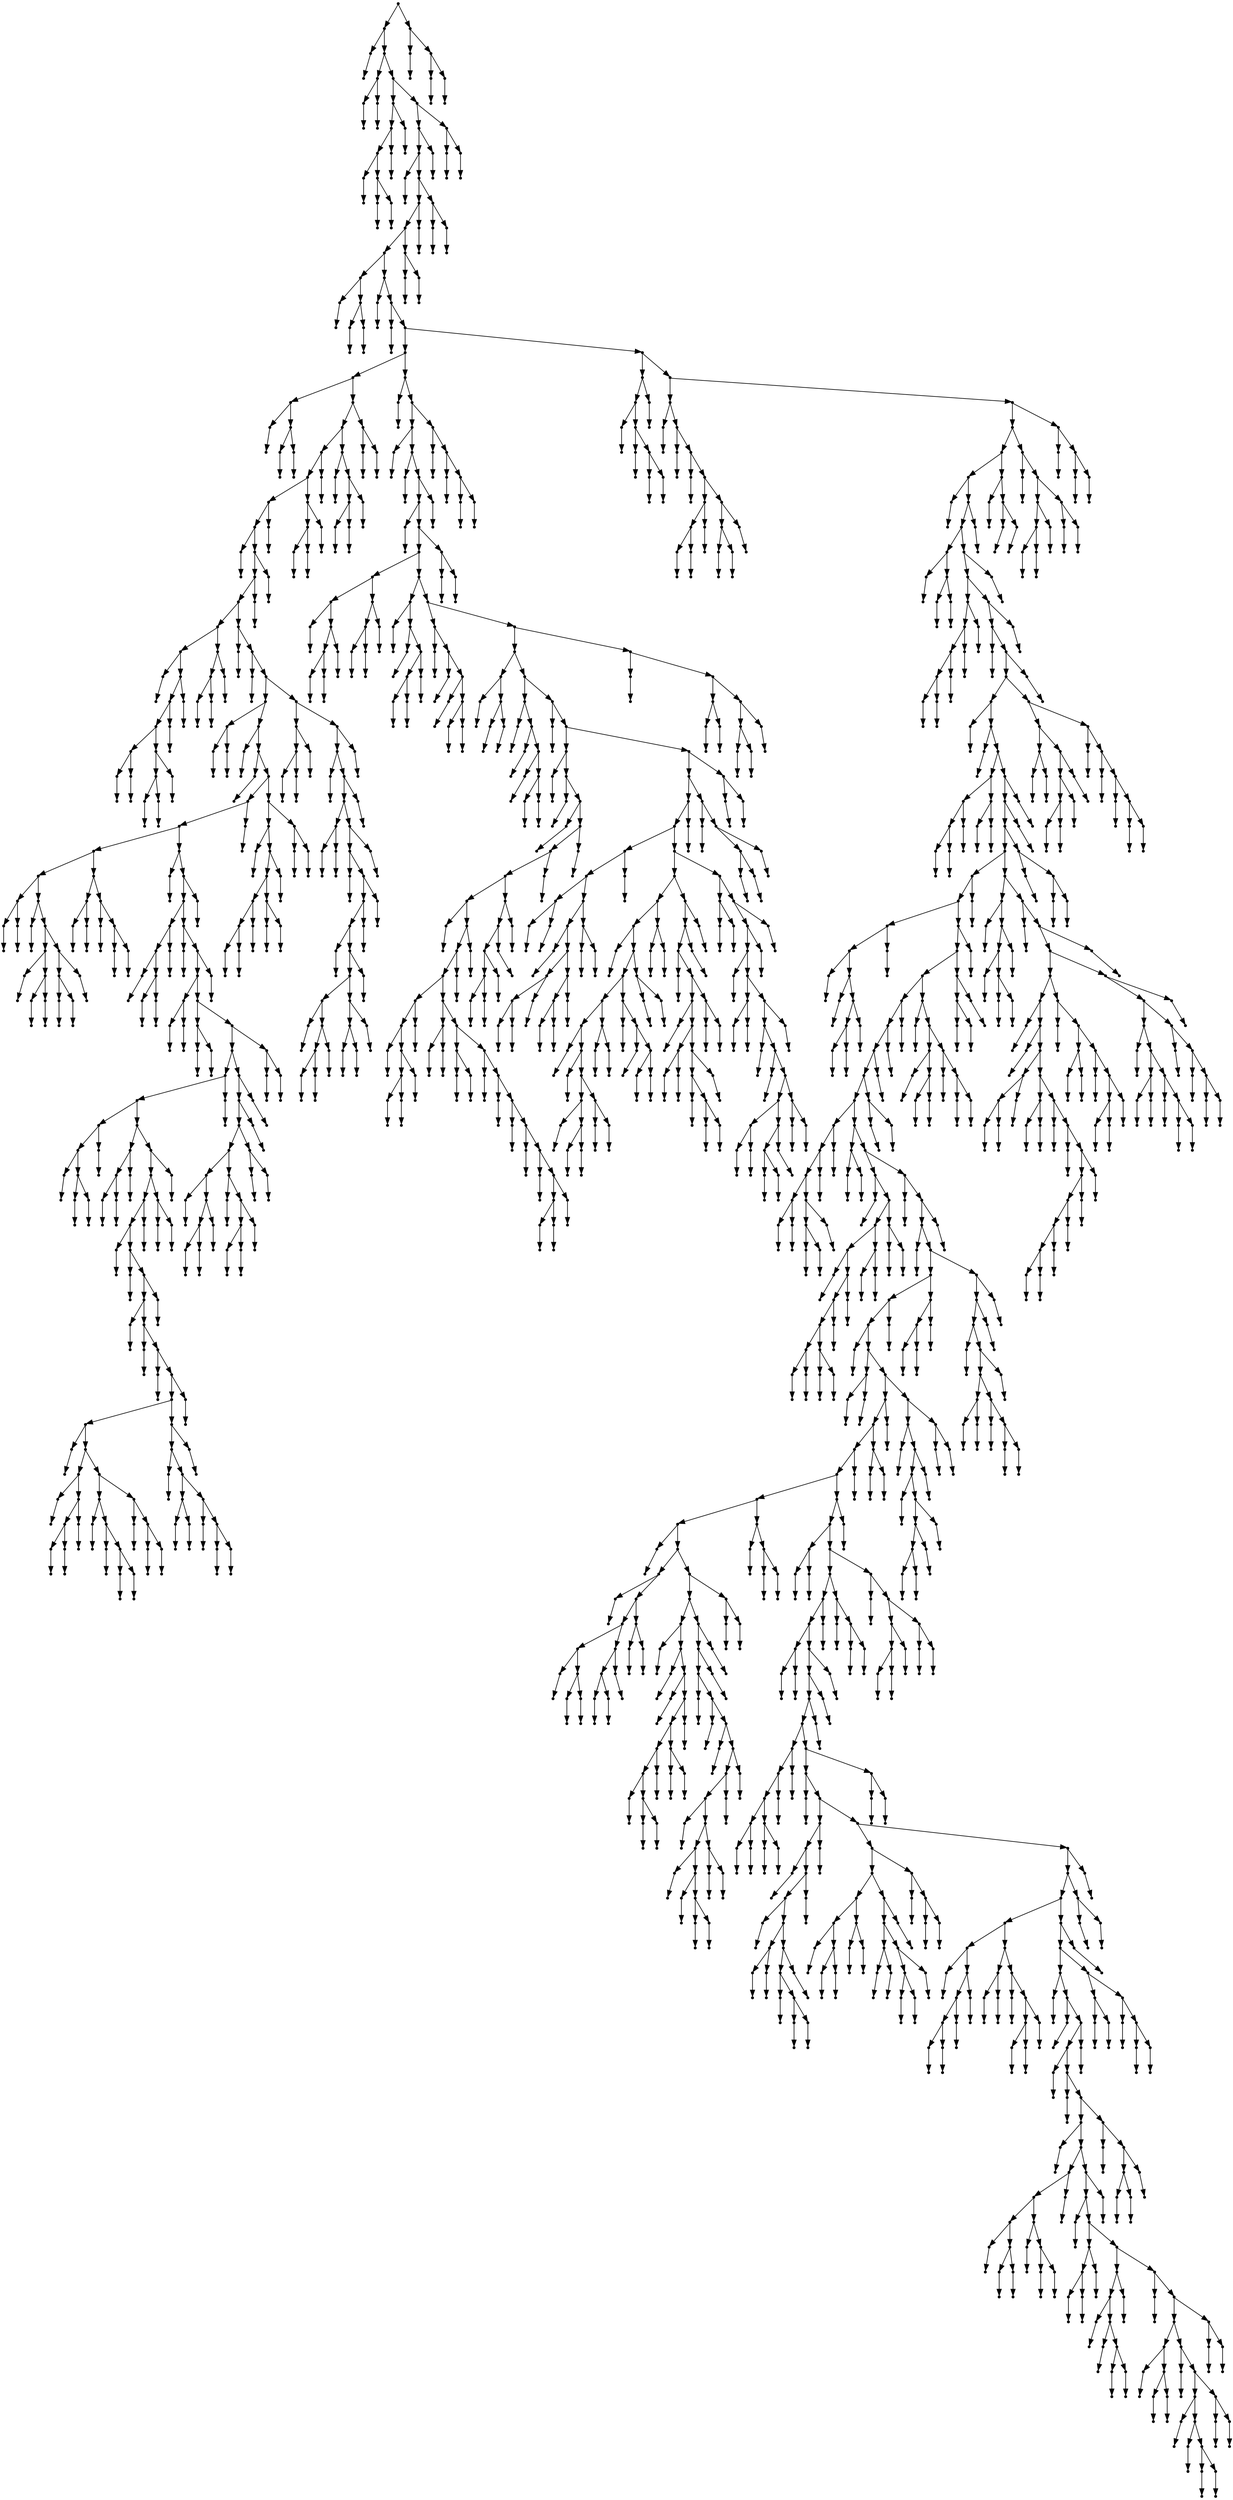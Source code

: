 digraph {
  1906 [shape=point];
  1897 [shape=point];
  1 [shape=point];
  0 [shape=point];
  1896 [shape=point];
  6 [shape=point];
  3 [shape=point];
  2 [shape=point];
  5 [shape=point];
  4 [shape=point];
  1895 [shape=point];
  20 [shape=point];
  17 [shape=point];
  14 [shape=point];
  8 [shape=point];
  7 [shape=point];
  13 [shape=point];
  10 [shape=point];
  9 [shape=point];
  12 [shape=point];
  11 [shape=point];
  16 [shape=point];
  15 [shape=point];
  19 [shape=point];
  18 [shape=point];
  1894 [shape=point];
  1888 [shape=point];
  1885 [shape=point];
  22 [shape=point];
  21 [shape=point];
  1884 [shape=point];
  1878 [shape=point];
  1875 [shape=point];
  1869 [shape=point];
  30 [shape=point];
  24 [shape=point];
  23 [shape=point];
  29 [shape=point];
  26 [shape=point];
  25 [shape=point];
  28 [shape=point];
  27 [shape=point];
  1868 [shape=point];
  32 [shape=point];
  31 [shape=point];
  1867 [shape=point];
  34 [shape=point];
  33 [shape=point];
  1866 [shape=point];
  879 [shape=point];
  462 [shape=point];
  42 [shape=point];
  36 [shape=point];
  35 [shape=point];
  41 [shape=point];
  38 [shape=point];
  37 [shape=point];
  40 [shape=point];
  39 [shape=point];
  461 [shape=point];
  455 [shape=point];
  443 [shape=point];
  440 [shape=point];
  431 [shape=point];
  428 [shape=point];
  44 [shape=point];
  43 [shape=point];
  427 [shape=point];
  424 [shape=point];
  421 [shape=point];
  76 [shape=point];
  67 [shape=point];
  46 [shape=point];
  45 [shape=point];
  66 [shape=point];
  63 [shape=point];
  60 [shape=point];
  51 [shape=point];
  48 [shape=point];
  47 [shape=point];
  50 [shape=point];
  49 [shape=point];
  59 [shape=point];
  56 [shape=point];
  53 [shape=point];
  52 [shape=point];
  55 [shape=point];
  54 [shape=point];
  58 [shape=point];
  57 [shape=point];
  62 [shape=point];
  61 [shape=point];
  65 [shape=point];
  64 [shape=point];
  75 [shape=point];
  72 [shape=point];
  69 [shape=point];
  68 [shape=point];
  71 [shape=point];
  70 [shape=point];
  74 [shape=point];
  73 [shape=point];
  420 [shape=point];
  78 [shape=point];
  77 [shape=point];
  419 [shape=point];
  80 [shape=point];
  79 [shape=point];
  418 [shape=point];
  355 [shape=point];
  85 [shape=point];
  82 [shape=point];
  81 [shape=point];
  84 [shape=point];
  83 [shape=point];
  354 [shape=point];
  87 [shape=point];
  86 [shape=point];
  353 [shape=point];
  89 [shape=point];
  88 [shape=point];
  352 [shape=point];
  325 [shape=point];
  322 [shape=point];
  130 [shape=point];
  115 [shape=point];
  94 [shape=point];
  91 [shape=point];
  90 [shape=point];
  93 [shape=point];
  92 [shape=point];
  114 [shape=point];
  96 [shape=point];
  95 [shape=point];
  113 [shape=point];
  104 [shape=point];
  98 [shape=point];
  97 [shape=point];
  103 [shape=point];
  100 [shape=point];
  99 [shape=point];
  102 [shape=point];
  101 [shape=point];
  112 [shape=point];
  109 [shape=point];
  106 [shape=point];
  105 [shape=point];
  108 [shape=point];
  107 [shape=point];
  111 [shape=point];
  110 [shape=point];
  129 [shape=point];
  120 [shape=point];
  117 [shape=point];
  116 [shape=point];
  119 [shape=point];
  118 [shape=point];
  128 [shape=point];
  122 [shape=point];
  121 [shape=point];
  127 [shape=point];
  124 [shape=point];
  123 [shape=point];
  126 [shape=point];
  125 [shape=point];
  321 [shape=point];
  132 [shape=point];
  131 [shape=point];
  320 [shape=point];
  317 [shape=point];
  143 [shape=point];
  140 [shape=point];
  134 [shape=point];
  133 [shape=point];
  139 [shape=point];
  136 [shape=point];
  135 [shape=point];
  138 [shape=point];
  137 [shape=point];
  142 [shape=point];
  141 [shape=point];
  316 [shape=point];
  145 [shape=point];
  144 [shape=point];
  315 [shape=point];
  312 [shape=point];
  150 [shape=point];
  147 [shape=point];
  146 [shape=point];
  149 [shape=point];
  148 [shape=point];
  311 [shape=point];
  155 [shape=point];
  152 [shape=point];
  151 [shape=point];
  154 [shape=point];
  153 [shape=point];
  310 [shape=point];
  304 [shape=point];
  268 [shape=point];
  265 [shape=point];
  166 [shape=point];
  163 [shape=point];
  157 [shape=point];
  156 [shape=point];
  162 [shape=point];
  159 [shape=point];
  158 [shape=point];
  161 [shape=point];
  160 [shape=point];
  165 [shape=point];
  164 [shape=point];
  264 [shape=point];
  174 [shape=point];
  171 [shape=point];
  168 [shape=point];
  167 [shape=point];
  170 [shape=point];
  169 [shape=point];
  173 [shape=point];
  172 [shape=point];
  263 [shape=point];
  260 [shape=point];
  254 [shape=point];
  251 [shape=point];
  176 [shape=point];
  175 [shape=point];
  250 [shape=point];
  178 [shape=point];
  177 [shape=point];
  249 [shape=point];
  246 [shape=point];
  180 [shape=point];
  179 [shape=point];
  245 [shape=point];
  182 [shape=point];
  181 [shape=point];
  244 [shape=point];
  184 [shape=point];
  183 [shape=point];
  243 [shape=point];
  240 [shape=point];
  219 [shape=point];
  186 [shape=point];
  185 [shape=point];
  218 [shape=point];
  197 [shape=point];
  188 [shape=point];
  187 [shape=point];
  196 [shape=point];
  193 [shape=point];
  190 [shape=point];
  189 [shape=point];
  192 [shape=point];
  191 [shape=point];
  195 [shape=point];
  194 [shape=point];
  217 [shape=point];
  208 [shape=point];
  199 [shape=point];
  198 [shape=point];
  207 [shape=point];
  201 [shape=point];
  200 [shape=point];
  206 [shape=point];
  203 [shape=point];
  202 [shape=point];
  205 [shape=point];
  204 [shape=point];
  216 [shape=point];
  210 [shape=point];
  209 [shape=point];
  215 [shape=point];
  212 [shape=point];
  211 [shape=point];
  214 [shape=point];
  213 [shape=point];
  239 [shape=point];
  236 [shape=point];
  221 [shape=point];
  220 [shape=point];
  235 [shape=point];
  226 [shape=point];
  223 [shape=point];
  222 [shape=point];
  225 [shape=point];
  224 [shape=point];
  234 [shape=point];
  228 [shape=point];
  227 [shape=point];
  233 [shape=point];
  230 [shape=point];
  229 [shape=point];
  232 [shape=point];
  231 [shape=point];
  238 [shape=point];
  237 [shape=point];
  242 [shape=point];
  241 [shape=point];
  248 [shape=point];
  247 [shape=point];
  253 [shape=point];
  252 [shape=point];
  259 [shape=point];
  256 [shape=point];
  255 [shape=point];
  258 [shape=point];
  257 [shape=point];
  262 [shape=point];
  261 [shape=point];
  267 [shape=point];
  266 [shape=point];
  303 [shape=point];
  300 [shape=point];
  297 [shape=point];
  291 [shape=point];
  279 [shape=point];
  270 [shape=point];
  269 [shape=point];
  278 [shape=point];
  275 [shape=point];
  272 [shape=point];
  271 [shape=point];
  274 [shape=point];
  273 [shape=point];
  277 [shape=point];
  276 [shape=point];
  290 [shape=point];
  281 [shape=point];
  280 [shape=point];
  289 [shape=point];
  286 [shape=point];
  283 [shape=point];
  282 [shape=point];
  285 [shape=point];
  284 [shape=point];
  288 [shape=point];
  287 [shape=point];
  296 [shape=point];
  293 [shape=point];
  292 [shape=point];
  295 [shape=point];
  294 [shape=point];
  299 [shape=point];
  298 [shape=point];
  302 [shape=point];
  301 [shape=point];
  309 [shape=point];
  306 [shape=point];
  305 [shape=point];
  308 [shape=point];
  307 [shape=point];
  314 [shape=point];
  313 [shape=point];
  319 [shape=point];
  318 [shape=point];
  324 [shape=point];
  323 [shape=point];
  351 [shape=point];
  345 [shape=point];
  327 [shape=point];
  326 [shape=point];
  344 [shape=point];
  341 [shape=point];
  335 [shape=point];
  332 [shape=point];
  329 [shape=point];
  328 [shape=point];
  331 [shape=point];
  330 [shape=point];
  334 [shape=point];
  333 [shape=point];
  340 [shape=point];
  337 [shape=point];
  336 [shape=point];
  339 [shape=point];
  338 [shape=point];
  343 [shape=point];
  342 [shape=point];
  350 [shape=point];
  347 [shape=point];
  346 [shape=point];
  349 [shape=point];
  348 [shape=point];
  417 [shape=point];
  363 [shape=point];
  360 [shape=point];
  357 [shape=point];
  356 [shape=point];
  359 [shape=point];
  358 [shape=point];
  362 [shape=point];
  361 [shape=point];
  416 [shape=point];
  413 [shape=point];
  365 [shape=point];
  364 [shape=point];
  412 [shape=point];
  409 [shape=point];
  370 [shape=point];
  367 [shape=point];
  366 [shape=point];
  369 [shape=point];
  368 [shape=point];
  408 [shape=point];
  405 [shape=point];
  372 [shape=point];
  371 [shape=point];
  404 [shape=point];
  401 [shape=point];
  398 [shape=point];
  374 [shape=point];
  373 [shape=point];
  397 [shape=point];
  394 [shape=point];
  385 [shape=point];
  376 [shape=point];
  375 [shape=point];
  384 [shape=point];
  381 [shape=point];
  378 [shape=point];
  377 [shape=point];
  380 [shape=point];
  379 [shape=point];
  383 [shape=point];
  382 [shape=point];
  393 [shape=point];
  390 [shape=point];
  387 [shape=point];
  386 [shape=point];
  389 [shape=point];
  388 [shape=point];
  392 [shape=point];
  391 [shape=point];
  396 [shape=point];
  395 [shape=point];
  400 [shape=point];
  399 [shape=point];
  403 [shape=point];
  402 [shape=point];
  407 [shape=point];
  406 [shape=point];
  411 [shape=point];
  410 [shape=point];
  415 [shape=point];
  414 [shape=point];
  423 [shape=point];
  422 [shape=point];
  426 [shape=point];
  425 [shape=point];
  430 [shape=point];
  429 [shape=point];
  439 [shape=point];
  436 [shape=point];
  433 [shape=point];
  432 [shape=point];
  435 [shape=point];
  434 [shape=point];
  438 [shape=point];
  437 [shape=point];
  442 [shape=point];
  441 [shape=point];
  454 [shape=point];
  445 [shape=point];
  444 [shape=point];
  453 [shape=point];
  450 [shape=point];
  447 [shape=point];
  446 [shape=point];
  449 [shape=point];
  448 [shape=point];
  452 [shape=point];
  451 [shape=point];
  460 [shape=point];
  457 [shape=point];
  456 [shape=point];
  459 [shape=point];
  458 [shape=point];
  878 [shape=point];
  464 [shape=point];
  463 [shape=point];
  877 [shape=point];
  865 [shape=point];
  466 [shape=point];
  465 [shape=point];
  864 [shape=point];
  468 [shape=point];
  467 [shape=point];
  863 [shape=point];
  860 [shape=point];
  470 [shape=point];
  469 [shape=point];
  859 [shape=point];
  853 [shape=point];
  490 [shape=point];
  481 [shape=point];
  472 [shape=point];
  471 [shape=point];
  480 [shape=point];
  477 [shape=point];
  474 [shape=point];
  473 [shape=point];
  476 [shape=point];
  475 [shape=point];
  479 [shape=point];
  478 [shape=point];
  489 [shape=point];
  486 [shape=point];
  483 [shape=point];
  482 [shape=point];
  485 [shape=point];
  484 [shape=point];
  488 [shape=point];
  487 [shape=point];
  852 [shape=point];
  504 [shape=point];
  492 [shape=point];
  491 [shape=point];
  503 [shape=point];
  494 [shape=point];
  493 [shape=point];
  502 [shape=point];
  499 [shape=point];
  496 [shape=point];
  495 [shape=point];
  498 [shape=point];
  497 [shape=point];
  501 [shape=point];
  500 [shape=point];
  851 [shape=point];
  518 [shape=point];
  506 [shape=point];
  505 [shape=point];
  517 [shape=point];
  508 [shape=point];
  507 [shape=point];
  516 [shape=point];
  510 [shape=point];
  509 [shape=point];
  515 [shape=point];
  512 [shape=point];
  511 [shape=point];
  514 [shape=point];
  513 [shape=point];
  850 [shape=point];
  832 [shape=point];
  526 [shape=point];
  520 [shape=point];
  519 [shape=point];
  525 [shape=point];
  522 [shape=point];
  521 [shape=point];
  524 [shape=point];
  523 [shape=point];
  831 [shape=point];
  540 [shape=point];
  528 [shape=point];
  527 [shape=point];
  539 [shape=point];
  530 [shape=point];
  529 [shape=point];
  538 [shape=point];
  532 [shape=point];
  531 [shape=point];
  537 [shape=point];
  534 [shape=point];
  533 [shape=point];
  536 [shape=point];
  535 [shape=point];
  830 [shape=point];
  542 [shape=point];
  541 [shape=point];
  829 [shape=point];
  631 [shape=point];
  544 [shape=point];
  543 [shape=point];
  630 [shape=point];
  546 [shape=point];
  545 [shape=point];
  629 [shape=point];
  548 [shape=point];
  547 [shape=point];
  628 [shape=point];
  625 [shape=point];
  622 [shape=point];
  607 [shape=point];
  550 [shape=point];
  549 [shape=point];
  606 [shape=point];
  603 [shape=point];
  600 [shape=point];
  564 [shape=point];
  561 [shape=point];
  552 [shape=point];
  551 [shape=point];
  560 [shape=point];
  557 [shape=point];
  554 [shape=point];
  553 [shape=point];
  556 [shape=point];
  555 [shape=point];
  559 [shape=point];
  558 [shape=point];
  563 [shape=point];
  562 [shape=point];
  599 [shape=point];
  569 [shape=point];
  566 [shape=point];
  565 [shape=point];
  568 [shape=point];
  567 [shape=point];
  598 [shape=point];
  574 [shape=point];
  571 [shape=point];
  570 [shape=point];
  573 [shape=point];
  572 [shape=point];
  597 [shape=point];
  576 [shape=point];
  575 [shape=point];
  596 [shape=point];
  578 [shape=point];
  577 [shape=point];
  595 [shape=point];
  580 [shape=point];
  579 [shape=point];
  594 [shape=point];
  582 [shape=point];
  581 [shape=point];
  593 [shape=point];
  584 [shape=point];
  583 [shape=point];
  592 [shape=point];
  589 [shape=point];
  586 [shape=point];
  585 [shape=point];
  588 [shape=point];
  587 [shape=point];
  591 [shape=point];
  590 [shape=point];
  602 [shape=point];
  601 [shape=point];
  605 [shape=point];
  604 [shape=point];
  621 [shape=point];
  618 [shape=point];
  615 [shape=point];
  612 [shape=point];
  609 [shape=point];
  608 [shape=point];
  611 [shape=point];
  610 [shape=point];
  614 [shape=point];
  613 [shape=point];
  617 [shape=point];
  616 [shape=point];
  620 [shape=point];
  619 [shape=point];
  624 [shape=point];
  623 [shape=point];
  627 [shape=point];
  626 [shape=point];
  828 [shape=point];
  822 [shape=point];
  810 [shape=point];
  807 [shape=point];
  666 [shape=point];
  663 [shape=point];
  636 [shape=point];
  633 [shape=point];
  632 [shape=point];
  635 [shape=point];
  634 [shape=point];
  662 [shape=point];
  656 [shape=point];
  638 [shape=point];
  637 [shape=point];
  655 [shape=point];
  646 [shape=point];
  643 [shape=point];
  640 [shape=point];
  639 [shape=point];
  642 [shape=point];
  641 [shape=point];
  645 [shape=point];
  644 [shape=point];
  654 [shape=point];
  651 [shape=point];
  648 [shape=point];
  647 [shape=point];
  650 [shape=point];
  649 [shape=point];
  653 [shape=point];
  652 [shape=point];
  661 [shape=point];
  658 [shape=point];
  657 [shape=point];
  660 [shape=point];
  659 [shape=point];
  665 [shape=point];
  664 [shape=point];
  806 [shape=point];
  755 [shape=point];
  719 [shape=point];
  713 [shape=point];
  668 [shape=point];
  667 [shape=point];
  712 [shape=point];
  706 [shape=point];
  694 [shape=point];
  688 [shape=point];
  670 [shape=point];
  669 [shape=point];
  687 [shape=point];
  672 [shape=point];
  671 [shape=point];
  686 [shape=point];
  680 [shape=point];
  674 [shape=point];
  673 [shape=point];
  679 [shape=point];
  676 [shape=point];
  675 [shape=point];
  678 [shape=point];
  677 [shape=point];
  685 [shape=point];
  682 [shape=point];
  681 [shape=point];
  684 [shape=point];
  683 [shape=point];
  693 [shape=point];
  690 [shape=point];
  689 [shape=point];
  692 [shape=point];
  691 [shape=point];
  705 [shape=point];
  696 [shape=point];
  695 [shape=point];
  704 [shape=point];
  698 [shape=point];
  697 [shape=point];
  703 [shape=point];
  700 [shape=point];
  699 [shape=point];
  702 [shape=point];
  701 [shape=point];
  711 [shape=point];
  708 [shape=point];
  707 [shape=point];
  710 [shape=point];
  709 [shape=point];
  718 [shape=point];
  715 [shape=point];
  714 [shape=point];
  717 [shape=point];
  716 [shape=point];
  754 [shape=point];
  751 [shape=point];
  748 [shape=point];
  721 [shape=point];
  720 [shape=point];
  747 [shape=point];
  741 [shape=point];
  723 [shape=point];
  722 [shape=point];
  740 [shape=point];
  728 [shape=point];
  725 [shape=point];
  724 [shape=point];
  727 [shape=point];
  726 [shape=point];
  739 [shape=point];
  736 [shape=point];
  730 [shape=point];
  729 [shape=point];
  735 [shape=point];
  732 [shape=point];
  731 [shape=point];
  734 [shape=point];
  733 [shape=point];
  738 [shape=point];
  737 [shape=point];
  746 [shape=point];
  743 [shape=point];
  742 [shape=point];
  745 [shape=point];
  744 [shape=point];
  750 [shape=point];
  749 [shape=point];
  753 [shape=point];
  752 [shape=point];
  805 [shape=point];
  760 [shape=point];
  757 [shape=point];
  756 [shape=point];
  759 [shape=point];
  758 [shape=point];
  804 [shape=point];
  801 [shape=point];
  798 [shape=point];
  762 [shape=point];
  761 [shape=point];
  797 [shape=point];
  767 [shape=point];
  764 [shape=point];
  763 [shape=point];
  766 [shape=point];
  765 [shape=point];
  796 [shape=point];
  793 [shape=point];
  769 [shape=point];
  768 [shape=point];
  792 [shape=point];
  771 [shape=point];
  770 [shape=point];
  791 [shape=point];
  785 [shape=point];
  776 [shape=point];
  773 [shape=point];
  772 [shape=point];
  775 [shape=point];
  774 [shape=point];
  784 [shape=point];
  781 [shape=point];
  778 [shape=point];
  777 [shape=point];
  780 [shape=point];
  779 [shape=point];
  783 [shape=point];
  782 [shape=point];
  790 [shape=point];
  787 [shape=point];
  786 [shape=point];
  789 [shape=point];
  788 [shape=point];
  795 [shape=point];
  794 [shape=point];
  800 [shape=point];
  799 [shape=point];
  803 [shape=point];
  802 [shape=point];
  809 [shape=point];
  808 [shape=point];
  821 [shape=point];
  812 [shape=point];
  811 [shape=point];
  820 [shape=point];
  817 [shape=point];
  814 [shape=point];
  813 [shape=point];
  816 [shape=point];
  815 [shape=point];
  819 [shape=point];
  818 [shape=point];
  827 [shape=point];
  824 [shape=point];
  823 [shape=point];
  826 [shape=point];
  825 [shape=point];
  849 [shape=point];
  834 [shape=point];
  833 [shape=point];
  848 [shape=point];
  839 [shape=point];
  836 [shape=point];
  835 [shape=point];
  838 [shape=point];
  837 [shape=point];
  847 [shape=point];
  844 [shape=point];
  841 [shape=point];
  840 [shape=point];
  843 [shape=point];
  842 [shape=point];
  846 [shape=point];
  845 [shape=point];
  858 [shape=point];
  855 [shape=point];
  854 [shape=point];
  857 [shape=point];
  856 [shape=point];
  862 [shape=point];
  861 [shape=point];
  876 [shape=point];
  867 [shape=point];
  866 [shape=point];
  875 [shape=point];
  869 [shape=point];
  868 [shape=point];
  874 [shape=point];
  871 [shape=point];
  870 [shape=point];
  873 [shape=point];
  872 [shape=point];
  1865 [shape=point];
  893 [shape=point];
  890 [shape=point];
  881 [shape=point];
  880 [shape=point];
  889 [shape=point];
  883 [shape=point];
  882 [shape=point];
  888 [shape=point];
  885 [shape=point];
  884 [shape=point];
  887 [shape=point];
  886 [shape=point];
  892 [shape=point];
  891 [shape=point];
  1864 [shape=point];
  919 [shape=point];
  895 [shape=point];
  894 [shape=point];
  918 [shape=point];
  897 [shape=point];
  896 [shape=point];
  917 [shape=point];
  899 [shape=point];
  898 [shape=point];
  916 [shape=point];
  907 [shape=point];
  904 [shape=point];
  901 [shape=point];
  900 [shape=point];
  903 [shape=point];
  902 [shape=point];
  906 [shape=point];
  905 [shape=point];
  915 [shape=point];
  912 [shape=point];
  909 [shape=point];
  908 [shape=point];
  911 [shape=point];
  910 [shape=point];
  914 [shape=point];
  913 [shape=point];
  1863 [shape=point];
  1854 [shape=point];
  1836 [shape=point];
  1827 [shape=point];
  921 [shape=point];
  920 [shape=point];
  1826 [shape=point];
  1823 [shape=point];
  929 [shape=point];
  923 [shape=point];
  922 [shape=point];
  928 [shape=point];
  925 [shape=point];
  924 [shape=point];
  927 [shape=point];
  926 [shape=point];
  1822 [shape=point];
  1819 [shape=point];
  943 [shape=point];
  940 [shape=point];
  937 [shape=point];
  934 [shape=point];
  931 [shape=point];
  930 [shape=point];
  933 [shape=point];
  932 [shape=point];
  936 [shape=point];
  935 [shape=point];
  939 [shape=point];
  938 [shape=point];
  942 [shape=point];
  941 [shape=point];
  1818 [shape=point];
  1815 [shape=point];
  945 [shape=point];
  944 [shape=point];
  1814 [shape=point];
  1811 [shape=point];
  1778 [shape=point];
  947 [shape=point];
  946 [shape=point];
  1777 [shape=point];
  949 [shape=point];
  948 [shape=point];
  1776 [shape=point];
  963 [shape=point];
  957 [shape=point];
  954 [shape=point];
  951 [shape=point];
  950 [shape=point];
  953 [shape=point];
  952 [shape=point];
  956 [shape=point];
  955 [shape=point];
  962 [shape=point];
  959 [shape=point];
  958 [shape=point];
  961 [shape=point];
  960 [shape=point];
  1775 [shape=point];
  1772 [shape=point];
  1769 [shape=point];
  1760 [shape=point];
  1640 [shape=point];
  1637 [shape=point];
  980 [shape=point];
  977 [shape=point];
  965 [shape=point];
  964 [shape=point];
  976 [shape=point];
  967 [shape=point];
  966 [shape=point];
  975 [shape=point];
  972 [shape=point];
  969 [shape=point];
  968 [shape=point];
  971 [shape=point];
  970 [shape=point];
  974 [shape=point];
  973 [shape=point];
  979 [shape=point];
  978 [shape=point];
  1636 [shape=point];
  1633 [shape=point];
  1624 [shape=point];
  1603 [shape=point];
  1600 [shape=point];
  1597 [shape=point];
  1594 [shape=point];
  1588 [shape=point];
  1000 [shape=point];
  997 [shape=point];
  994 [shape=point];
  985 [shape=point];
  982 [shape=point];
  981 [shape=point];
  984 [shape=point];
  983 [shape=point];
  993 [shape=point];
  990 [shape=point];
  987 [shape=point];
  986 [shape=point];
  989 [shape=point];
  988 [shape=point];
  992 [shape=point];
  991 [shape=point];
  996 [shape=point];
  995 [shape=point];
  999 [shape=point];
  998 [shape=point];
  1587 [shape=point];
  1005 [shape=point];
  1002 [shape=point];
  1001 [shape=point];
  1004 [shape=point];
  1003 [shape=point];
  1586 [shape=point];
  1040 [shape=point];
  1007 [shape=point];
  1006 [shape=point];
  1039 [shape=point];
  1033 [shape=point];
  1027 [shape=point];
  1009 [shape=point];
  1008 [shape=point];
  1026 [shape=point];
  1023 [shape=point];
  1020 [shape=point];
  1014 [shape=point];
  1011 [shape=point];
  1010 [shape=point];
  1013 [shape=point];
  1012 [shape=point];
  1019 [shape=point];
  1016 [shape=point];
  1015 [shape=point];
  1018 [shape=point];
  1017 [shape=point];
  1022 [shape=point];
  1021 [shape=point];
  1025 [shape=point];
  1024 [shape=point];
  1032 [shape=point];
  1029 [shape=point];
  1028 [shape=point];
  1031 [shape=point];
  1030 [shape=point];
  1038 [shape=point];
  1035 [shape=point];
  1034 [shape=point];
  1037 [shape=point];
  1036 [shape=point];
  1585 [shape=point];
  1042 [shape=point];
  1041 [shape=point];
  1584 [shape=point];
  1581 [shape=point];
  1044 [shape=point];
  1043 [shape=point];
  1580 [shape=point];
  1553 [shape=point];
  1544 [shape=point];
  1541 [shape=point];
  1046 [shape=point];
  1045 [shape=point];
  1540 [shape=point];
  1051 [shape=point];
  1048 [shape=point];
  1047 [shape=point];
  1050 [shape=point];
  1049 [shape=point];
  1539 [shape=point];
  1512 [shape=point];
  1509 [shape=point];
  1503 [shape=point];
  1500 [shape=point];
  1167 [shape=point];
  1158 [shape=point];
  1053 [shape=point];
  1052 [shape=point];
  1157 [shape=point];
  1079 [shape=point];
  1055 [shape=point];
  1054 [shape=point];
  1078 [shape=point];
  1072 [shape=point];
  1063 [shape=point];
  1057 [shape=point];
  1056 [shape=point];
  1062 [shape=point];
  1059 [shape=point];
  1058 [shape=point];
  1061 [shape=point];
  1060 [shape=point];
  1071 [shape=point];
  1068 [shape=point];
  1065 [shape=point];
  1064 [shape=point];
  1067 [shape=point];
  1066 [shape=point];
  1070 [shape=point];
  1069 [shape=point];
  1077 [shape=point];
  1074 [shape=point];
  1073 [shape=point];
  1076 [shape=point];
  1075 [shape=point];
  1156 [shape=point];
  1150 [shape=point];
  1108 [shape=point];
  1081 [shape=point];
  1080 [shape=point];
  1107 [shape=point];
  1083 [shape=point];
  1082 [shape=point];
  1106 [shape=point];
  1085 [shape=point];
  1084 [shape=point];
  1105 [shape=point];
  1102 [shape=point];
  1096 [shape=point];
  1093 [shape=point];
  1087 [shape=point];
  1086 [shape=point];
  1092 [shape=point];
  1089 [shape=point];
  1088 [shape=point];
  1091 [shape=point];
  1090 [shape=point];
  1095 [shape=point];
  1094 [shape=point];
  1101 [shape=point];
  1098 [shape=point];
  1097 [shape=point];
  1100 [shape=point];
  1099 [shape=point];
  1104 [shape=point];
  1103 [shape=point];
  1149 [shape=point];
  1146 [shape=point];
  1143 [shape=point];
  1110 [shape=point];
  1109 [shape=point];
  1142 [shape=point];
  1112 [shape=point];
  1111 [shape=point];
  1141 [shape=point];
  1114 [shape=point];
  1113 [shape=point];
  1140 [shape=point];
  1137 [shape=point];
  1134 [shape=point];
  1116 [shape=point];
  1115 [shape=point];
  1133 [shape=point];
  1127 [shape=point];
  1118 [shape=point];
  1117 [shape=point];
  1126 [shape=point];
  1120 [shape=point];
  1119 [shape=point];
  1125 [shape=point];
  1122 [shape=point];
  1121 [shape=point];
  1124 [shape=point];
  1123 [shape=point];
  1132 [shape=point];
  1129 [shape=point];
  1128 [shape=point];
  1131 [shape=point];
  1130 [shape=point];
  1136 [shape=point];
  1135 [shape=point];
  1139 [shape=point];
  1138 [shape=point];
  1145 [shape=point];
  1144 [shape=point];
  1148 [shape=point];
  1147 [shape=point];
  1155 [shape=point];
  1152 [shape=point];
  1151 [shape=point];
  1154 [shape=point];
  1153 [shape=point];
  1166 [shape=point];
  1160 [shape=point];
  1159 [shape=point];
  1165 [shape=point];
  1162 [shape=point];
  1161 [shape=point];
  1164 [shape=point];
  1163 [shape=point];
  1499 [shape=point];
  1496 [shape=point];
  1172 [shape=point];
  1169 [shape=point];
  1168 [shape=point];
  1171 [shape=point];
  1170 [shape=point];
  1495 [shape=point];
  1477 [shape=point];
  1468 [shape=point];
  1465 [shape=point];
  1177 [shape=point];
  1174 [shape=point];
  1173 [shape=point];
  1176 [shape=point];
  1175 [shape=point];
  1464 [shape=point];
  1461 [shape=point];
  1458 [shape=point];
  1455 [shape=point];
  1194 [shape=point];
  1191 [shape=point];
  1188 [shape=point];
  1182 [shape=point];
  1179 [shape=point];
  1178 [shape=point];
  1181 [shape=point];
  1180 [shape=point];
  1187 [shape=point];
  1184 [shape=point];
  1183 [shape=point];
  1186 [shape=point];
  1185 [shape=point];
  1190 [shape=point];
  1189 [shape=point];
  1193 [shape=point];
  1192 [shape=point];
  1454 [shape=point];
  1448 [shape=point];
  1196 [shape=point];
  1195 [shape=point];
  1447 [shape=point];
  1225 [shape=point];
  1222 [shape=point];
  1198 [shape=point];
  1197 [shape=point];
  1221 [shape=point];
  1218 [shape=point];
  1200 [shape=point];
  1199 [shape=point];
  1217 [shape=point];
  1205 [shape=point];
  1202 [shape=point];
  1201 [shape=point];
  1204 [shape=point];
  1203 [shape=point];
  1216 [shape=point];
  1213 [shape=point];
  1207 [shape=point];
  1206 [shape=point];
  1212 [shape=point];
  1209 [shape=point];
  1208 [shape=point];
  1211 [shape=point];
  1210 [shape=point];
  1215 [shape=point];
  1214 [shape=point];
  1220 [shape=point];
  1219 [shape=point];
  1224 [shape=point];
  1223 [shape=point];
  1446 [shape=point];
  1266 [shape=point];
  1257 [shape=point];
  1239 [shape=point];
  1233 [shape=point];
  1227 [shape=point];
  1226 [shape=point];
  1232 [shape=point];
  1229 [shape=point];
  1228 [shape=point];
  1231 [shape=point];
  1230 [shape=point];
  1238 [shape=point];
  1235 [shape=point];
  1234 [shape=point];
  1237 [shape=point];
  1236 [shape=point];
  1256 [shape=point];
  1253 [shape=point];
  1244 [shape=point];
  1241 [shape=point];
  1240 [shape=point];
  1243 [shape=point];
  1242 [shape=point];
  1252 [shape=point];
  1249 [shape=point];
  1246 [shape=point];
  1245 [shape=point];
  1248 [shape=point];
  1247 [shape=point];
  1251 [shape=point];
  1250 [shape=point];
  1255 [shape=point];
  1254 [shape=point];
  1265 [shape=point];
  1259 [shape=point];
  1258 [shape=point];
  1264 [shape=point];
  1261 [shape=point];
  1260 [shape=point];
  1263 [shape=point];
  1262 [shape=point];
  1445 [shape=point];
  1442 [shape=point];
  1436 [shape=point];
  1298 [shape=point];
  1280 [shape=point];
  1268 [shape=point];
  1267 [shape=point];
  1279 [shape=point];
  1276 [shape=point];
  1273 [shape=point];
  1270 [shape=point];
  1269 [shape=point];
  1272 [shape=point];
  1271 [shape=point];
  1275 [shape=point];
  1274 [shape=point];
  1278 [shape=point];
  1277 [shape=point];
  1297 [shape=point];
  1285 [shape=point];
  1282 [shape=point];
  1281 [shape=point];
  1284 [shape=point];
  1283 [shape=point];
  1296 [shape=point];
  1287 [shape=point];
  1286 [shape=point];
  1295 [shape=point];
  1292 [shape=point];
  1289 [shape=point];
  1288 [shape=point];
  1291 [shape=point];
  1290 [shape=point];
  1294 [shape=point];
  1293 [shape=point];
  1435 [shape=point];
  1432 [shape=point];
  1417 [shape=point];
  1300 [shape=point];
  1299 [shape=point];
  1416 [shape=point];
  1302 [shape=point];
  1301 [shape=point];
  1415 [shape=point];
  1412 [shape=point];
  1304 [shape=point];
  1303 [shape=point];
  1411 [shape=point];
  1306 [shape=point];
  1305 [shape=point];
  1410 [shape=point];
  1398 [shape=point];
  1308 [shape=point];
  1307 [shape=point];
  1397 [shape=point];
  1328 [shape=point];
  1325 [shape=point];
  1316 [shape=point];
  1310 [shape=point];
  1309 [shape=point];
  1315 [shape=point];
  1312 [shape=point];
  1311 [shape=point];
  1314 [shape=point];
  1313 [shape=point];
  1324 [shape=point];
  1318 [shape=point];
  1317 [shape=point];
  1323 [shape=point];
  1320 [shape=point];
  1319 [shape=point];
  1322 [shape=point];
  1321 [shape=point];
  1327 [shape=point];
  1326 [shape=point];
  1396 [shape=point];
  1393 [shape=point];
  1330 [shape=point];
  1329 [shape=point];
  1392 [shape=point];
  1338 [shape=point];
  1335 [shape=point];
  1332 [shape=point];
  1331 [shape=point];
  1334 [shape=point];
  1333 [shape=point];
  1337 [shape=point];
  1336 [shape=point];
  1391 [shape=point];
  1352 [shape=point];
  1349 [shape=point];
  1340 [shape=point];
  1339 [shape=point];
  1348 [shape=point];
  1342 [shape=point];
  1341 [shape=point];
  1347 [shape=point];
  1344 [shape=point];
  1343 [shape=point];
  1346 [shape=point];
  1345 [shape=point];
  1351 [shape=point];
  1350 [shape=point];
  1390 [shape=point];
  1354 [shape=point];
  1353 [shape=point];
  1389 [shape=point];
  1383 [shape=point];
  1362 [shape=point];
  1356 [shape=point];
  1355 [shape=point];
  1361 [shape=point];
  1358 [shape=point];
  1357 [shape=point];
  1360 [shape=point];
  1359 [shape=point];
  1382 [shape=point];
  1364 [shape=point];
  1363 [shape=point];
  1381 [shape=point];
  1375 [shape=point];
  1366 [shape=point];
  1365 [shape=point];
  1374 [shape=point];
  1368 [shape=point];
  1367 [shape=point];
  1373 [shape=point];
  1370 [shape=point];
  1369 [shape=point];
  1372 [shape=point];
  1371 [shape=point];
  1380 [shape=point];
  1377 [shape=point];
  1376 [shape=point];
  1379 [shape=point];
  1378 [shape=point];
  1388 [shape=point];
  1385 [shape=point];
  1384 [shape=point];
  1387 [shape=point];
  1386 [shape=point];
  1395 [shape=point];
  1394 [shape=point];
  1409 [shape=point];
  1400 [shape=point];
  1399 [shape=point];
  1408 [shape=point];
  1405 [shape=point];
  1402 [shape=point];
  1401 [shape=point];
  1404 [shape=point];
  1403 [shape=point];
  1407 [shape=point];
  1406 [shape=point];
  1414 [shape=point];
  1413 [shape=point];
  1431 [shape=point];
  1422 [shape=point];
  1419 [shape=point];
  1418 [shape=point];
  1421 [shape=point];
  1420 [shape=point];
  1430 [shape=point];
  1424 [shape=point];
  1423 [shape=point];
  1429 [shape=point];
  1426 [shape=point];
  1425 [shape=point];
  1428 [shape=point];
  1427 [shape=point];
  1434 [shape=point];
  1433 [shape=point];
  1441 [shape=point];
  1438 [shape=point];
  1437 [shape=point];
  1440 [shape=point];
  1439 [shape=point];
  1444 [shape=point];
  1443 [shape=point];
  1453 [shape=point];
  1450 [shape=point];
  1449 [shape=point];
  1452 [shape=point];
  1451 [shape=point];
  1457 [shape=point];
  1456 [shape=point];
  1460 [shape=point];
  1459 [shape=point];
  1463 [shape=point];
  1462 [shape=point];
  1467 [shape=point];
  1466 [shape=point];
  1476 [shape=point];
  1470 [shape=point];
  1469 [shape=point];
  1475 [shape=point];
  1472 [shape=point];
  1471 [shape=point];
  1474 [shape=point];
  1473 [shape=point];
  1494 [shape=point];
  1479 [shape=point];
  1478 [shape=point];
  1493 [shape=point];
  1487 [shape=point];
  1484 [shape=point];
  1481 [shape=point];
  1480 [shape=point];
  1483 [shape=point];
  1482 [shape=point];
  1486 [shape=point];
  1485 [shape=point];
  1492 [shape=point];
  1489 [shape=point];
  1488 [shape=point];
  1491 [shape=point];
  1490 [shape=point];
  1498 [shape=point];
  1497 [shape=point];
  1502 [shape=point];
  1501 [shape=point];
  1508 [shape=point];
  1505 [shape=point];
  1504 [shape=point];
  1507 [shape=point];
  1506 [shape=point];
  1511 [shape=point];
  1510 [shape=point];
  1538 [shape=point];
  1532 [shape=point];
  1514 [shape=point];
  1513 [shape=point];
  1531 [shape=point];
  1528 [shape=point];
  1516 [shape=point];
  1515 [shape=point];
  1527 [shape=point];
  1524 [shape=point];
  1521 [shape=point];
  1518 [shape=point];
  1517 [shape=point];
  1520 [shape=point];
  1519 [shape=point];
  1523 [shape=point];
  1522 [shape=point];
  1526 [shape=point];
  1525 [shape=point];
  1530 [shape=point];
  1529 [shape=point];
  1537 [shape=point];
  1534 [shape=point];
  1533 [shape=point];
  1536 [shape=point];
  1535 [shape=point];
  1543 [shape=point];
  1542 [shape=point];
  1552 [shape=point];
  1549 [shape=point];
  1546 [shape=point];
  1545 [shape=point];
  1548 [shape=point];
  1547 [shape=point];
  1551 [shape=point];
  1550 [shape=point];
  1579 [shape=point];
  1576 [shape=point];
  1573 [shape=point];
  1555 [shape=point];
  1554 [shape=point];
  1572 [shape=point];
  1569 [shape=point];
  1560 [shape=point];
  1557 [shape=point];
  1556 [shape=point];
  1559 [shape=point];
  1558 [shape=point];
  1568 [shape=point];
  1562 [shape=point];
  1561 [shape=point];
  1567 [shape=point];
  1564 [shape=point];
  1563 [shape=point];
  1566 [shape=point];
  1565 [shape=point];
  1571 [shape=point];
  1570 [shape=point];
  1575 [shape=point];
  1574 [shape=point];
  1578 [shape=point];
  1577 [shape=point];
  1583 [shape=point];
  1582 [shape=point];
  1593 [shape=point];
  1590 [shape=point];
  1589 [shape=point];
  1592 [shape=point];
  1591 [shape=point];
  1596 [shape=point];
  1595 [shape=point];
  1599 [shape=point];
  1598 [shape=point];
  1602 [shape=point];
  1601 [shape=point];
  1623 [shape=point];
  1605 [shape=point];
  1604 [shape=point];
  1622 [shape=point];
  1613 [shape=point];
  1607 [shape=point];
  1606 [shape=point];
  1612 [shape=point];
  1609 [shape=point];
  1608 [shape=point];
  1611 [shape=point];
  1610 [shape=point];
  1621 [shape=point];
  1615 [shape=point];
  1614 [shape=point];
  1620 [shape=point];
  1617 [shape=point];
  1616 [shape=point];
  1619 [shape=point];
  1618 [shape=point];
  1632 [shape=point];
  1629 [shape=point];
  1626 [shape=point];
  1625 [shape=point];
  1628 [shape=point];
  1627 [shape=point];
  1631 [shape=point];
  1630 [shape=point];
  1635 [shape=point];
  1634 [shape=point];
  1639 [shape=point];
  1638 [shape=point];
  1759 [shape=point];
  1654 [shape=point];
  1642 [shape=point];
  1641 [shape=point];
  1653 [shape=point];
  1650 [shape=point];
  1644 [shape=point];
  1643 [shape=point];
  1649 [shape=point];
  1646 [shape=point];
  1645 [shape=point];
  1648 [shape=point];
  1647 [shape=point];
  1652 [shape=point];
  1651 [shape=point];
  1758 [shape=point];
  1656 [shape=point];
  1655 [shape=point];
  1757 [shape=point];
  1754 [shape=point];
  1721 [shape=point];
  1700 [shape=point];
  1658 [shape=point];
  1657 [shape=point];
  1699 [shape=point];
  1660 [shape=point];
  1659 [shape=point];
  1698 [shape=point];
  1668 [shape=point];
  1665 [shape=point];
  1662 [shape=point];
  1661 [shape=point];
  1664 [shape=point];
  1663 [shape=point];
  1667 [shape=point];
  1666 [shape=point];
  1697 [shape=point];
  1673 [shape=point];
  1670 [shape=point];
  1669 [shape=point];
  1672 [shape=point];
  1671 [shape=point];
  1696 [shape=point];
  1675 [shape=point];
  1674 [shape=point];
  1695 [shape=point];
  1677 [shape=point];
  1676 [shape=point];
  1694 [shape=point];
  1691 [shape=point];
  1688 [shape=point];
  1685 [shape=point];
  1682 [shape=point];
  1679 [shape=point];
  1678 [shape=point];
  1681 [shape=point];
  1680 [shape=point];
  1684 [shape=point];
  1683 [shape=point];
  1687 [shape=point];
  1686 [shape=point];
  1690 [shape=point];
  1689 [shape=point];
  1693 [shape=point];
  1692 [shape=point];
  1720 [shape=point];
  1702 [shape=point];
  1701 [shape=point];
  1719 [shape=point];
  1707 [shape=point];
  1704 [shape=point];
  1703 [shape=point];
  1706 [shape=point];
  1705 [shape=point];
  1718 [shape=point];
  1709 [shape=point];
  1708 [shape=point];
  1717 [shape=point];
  1714 [shape=point];
  1711 [shape=point];
  1710 [shape=point];
  1713 [shape=point];
  1712 [shape=point];
  1716 [shape=point];
  1715 [shape=point];
  1753 [shape=point];
  1750 [shape=point];
  1738 [shape=point];
  1723 [shape=point];
  1722 [shape=point];
  1737 [shape=point];
  1728 [shape=point];
  1725 [shape=point];
  1724 [shape=point];
  1727 [shape=point];
  1726 [shape=point];
  1736 [shape=point];
  1730 [shape=point];
  1729 [shape=point];
  1735 [shape=point];
  1732 [shape=point];
  1731 [shape=point];
  1734 [shape=point];
  1733 [shape=point];
  1749 [shape=point];
  1740 [shape=point];
  1739 [shape=point];
  1748 [shape=point];
  1742 [shape=point];
  1741 [shape=point];
  1747 [shape=point];
  1744 [shape=point];
  1743 [shape=point];
  1746 [shape=point];
  1745 [shape=point];
  1752 [shape=point];
  1751 [shape=point];
  1756 [shape=point];
  1755 [shape=point];
  1768 [shape=point];
  1762 [shape=point];
  1761 [shape=point];
  1767 [shape=point];
  1764 [shape=point];
  1763 [shape=point];
  1766 [shape=point];
  1765 [shape=point];
  1771 [shape=point];
  1770 [shape=point];
  1774 [shape=point];
  1773 [shape=point];
  1810 [shape=point];
  1795 [shape=point];
  1783 [shape=point];
  1780 [shape=point];
  1779 [shape=point];
  1782 [shape=point];
  1781 [shape=point];
  1794 [shape=point];
  1791 [shape=point];
  1788 [shape=point];
  1785 [shape=point];
  1784 [shape=point];
  1787 [shape=point];
  1786 [shape=point];
  1790 [shape=point];
  1789 [shape=point];
  1793 [shape=point];
  1792 [shape=point];
  1809 [shape=point];
  1797 [shape=point];
  1796 [shape=point];
  1808 [shape=point];
  1799 [shape=point];
  1798 [shape=point];
  1807 [shape=point];
  1801 [shape=point];
  1800 [shape=point];
  1806 [shape=point];
  1803 [shape=point];
  1802 [shape=point];
  1805 [shape=point];
  1804 [shape=point];
  1813 [shape=point];
  1812 [shape=point];
  1817 [shape=point];
  1816 [shape=point];
  1821 [shape=point];
  1820 [shape=point];
  1825 [shape=point];
  1824 [shape=point];
  1835 [shape=point];
  1829 [shape=point];
  1828 [shape=point];
  1834 [shape=point];
  1831 [shape=point];
  1830 [shape=point];
  1833 [shape=point];
  1832 [shape=point];
  1853 [shape=point];
  1838 [shape=point];
  1837 [shape=point];
  1852 [shape=point];
  1846 [shape=point];
  1843 [shape=point];
  1840 [shape=point];
  1839 [shape=point];
  1842 [shape=point];
  1841 [shape=point];
  1845 [shape=point];
  1844 [shape=point];
  1851 [shape=point];
  1848 [shape=point];
  1847 [shape=point];
  1850 [shape=point];
  1849 [shape=point];
  1862 [shape=point];
  1856 [shape=point];
  1855 [shape=point];
  1861 [shape=point];
  1858 [shape=point];
  1857 [shape=point];
  1860 [shape=point];
  1859 [shape=point];
  1874 [shape=point];
  1871 [shape=point];
  1870 [shape=point];
  1873 [shape=point];
  1872 [shape=point];
  1877 [shape=point];
  1876 [shape=point];
  1883 [shape=point];
  1880 [shape=point];
  1879 [shape=point];
  1882 [shape=point];
  1881 [shape=point];
  1887 [shape=point];
  1886 [shape=point];
  1893 [shape=point];
  1890 [shape=point];
  1889 [shape=point];
  1892 [shape=point];
  1891 [shape=point];
  1905 [shape=point];
  1899 [shape=point];
  1898 [shape=point];
  1904 [shape=point];
  1901 [shape=point];
  1900 [shape=point];
  1903 [shape=point];
  1902 [shape=point];
1906 -> 1897;
1897 -> 1;
1 -> 0;
1897 -> 1896;
1896 -> 6;
6 -> 3;
3 -> 2;
6 -> 5;
5 -> 4;
1896 -> 1895;
1895 -> 20;
20 -> 17;
17 -> 14;
14 -> 8;
8 -> 7;
14 -> 13;
13 -> 10;
10 -> 9;
13 -> 12;
12 -> 11;
17 -> 16;
16 -> 15;
20 -> 19;
19 -> 18;
1895 -> 1894;
1894 -> 1888;
1888 -> 1885;
1885 -> 22;
22 -> 21;
1885 -> 1884;
1884 -> 1878;
1878 -> 1875;
1875 -> 1869;
1869 -> 30;
30 -> 24;
24 -> 23;
30 -> 29;
29 -> 26;
26 -> 25;
29 -> 28;
28 -> 27;
1869 -> 1868;
1868 -> 32;
32 -> 31;
1868 -> 1867;
1867 -> 34;
34 -> 33;
1867 -> 1866;
1866 -> 879;
879 -> 462;
462 -> 42;
42 -> 36;
36 -> 35;
42 -> 41;
41 -> 38;
38 -> 37;
41 -> 40;
40 -> 39;
462 -> 461;
461 -> 455;
455 -> 443;
443 -> 440;
440 -> 431;
431 -> 428;
428 -> 44;
44 -> 43;
428 -> 427;
427 -> 424;
424 -> 421;
421 -> 76;
76 -> 67;
67 -> 46;
46 -> 45;
67 -> 66;
66 -> 63;
63 -> 60;
60 -> 51;
51 -> 48;
48 -> 47;
51 -> 50;
50 -> 49;
60 -> 59;
59 -> 56;
56 -> 53;
53 -> 52;
56 -> 55;
55 -> 54;
59 -> 58;
58 -> 57;
63 -> 62;
62 -> 61;
66 -> 65;
65 -> 64;
76 -> 75;
75 -> 72;
72 -> 69;
69 -> 68;
72 -> 71;
71 -> 70;
75 -> 74;
74 -> 73;
421 -> 420;
420 -> 78;
78 -> 77;
420 -> 419;
419 -> 80;
80 -> 79;
419 -> 418;
418 -> 355;
355 -> 85;
85 -> 82;
82 -> 81;
85 -> 84;
84 -> 83;
355 -> 354;
354 -> 87;
87 -> 86;
354 -> 353;
353 -> 89;
89 -> 88;
353 -> 352;
352 -> 325;
325 -> 322;
322 -> 130;
130 -> 115;
115 -> 94;
94 -> 91;
91 -> 90;
94 -> 93;
93 -> 92;
115 -> 114;
114 -> 96;
96 -> 95;
114 -> 113;
113 -> 104;
104 -> 98;
98 -> 97;
104 -> 103;
103 -> 100;
100 -> 99;
103 -> 102;
102 -> 101;
113 -> 112;
112 -> 109;
109 -> 106;
106 -> 105;
109 -> 108;
108 -> 107;
112 -> 111;
111 -> 110;
130 -> 129;
129 -> 120;
120 -> 117;
117 -> 116;
120 -> 119;
119 -> 118;
129 -> 128;
128 -> 122;
122 -> 121;
128 -> 127;
127 -> 124;
124 -> 123;
127 -> 126;
126 -> 125;
322 -> 321;
321 -> 132;
132 -> 131;
321 -> 320;
320 -> 317;
317 -> 143;
143 -> 140;
140 -> 134;
134 -> 133;
140 -> 139;
139 -> 136;
136 -> 135;
139 -> 138;
138 -> 137;
143 -> 142;
142 -> 141;
317 -> 316;
316 -> 145;
145 -> 144;
316 -> 315;
315 -> 312;
312 -> 150;
150 -> 147;
147 -> 146;
150 -> 149;
149 -> 148;
312 -> 311;
311 -> 155;
155 -> 152;
152 -> 151;
155 -> 154;
154 -> 153;
311 -> 310;
310 -> 304;
304 -> 268;
268 -> 265;
265 -> 166;
166 -> 163;
163 -> 157;
157 -> 156;
163 -> 162;
162 -> 159;
159 -> 158;
162 -> 161;
161 -> 160;
166 -> 165;
165 -> 164;
265 -> 264;
264 -> 174;
174 -> 171;
171 -> 168;
168 -> 167;
171 -> 170;
170 -> 169;
174 -> 173;
173 -> 172;
264 -> 263;
263 -> 260;
260 -> 254;
254 -> 251;
251 -> 176;
176 -> 175;
251 -> 250;
250 -> 178;
178 -> 177;
250 -> 249;
249 -> 246;
246 -> 180;
180 -> 179;
246 -> 245;
245 -> 182;
182 -> 181;
245 -> 244;
244 -> 184;
184 -> 183;
244 -> 243;
243 -> 240;
240 -> 219;
219 -> 186;
186 -> 185;
219 -> 218;
218 -> 197;
197 -> 188;
188 -> 187;
197 -> 196;
196 -> 193;
193 -> 190;
190 -> 189;
193 -> 192;
192 -> 191;
196 -> 195;
195 -> 194;
218 -> 217;
217 -> 208;
208 -> 199;
199 -> 198;
208 -> 207;
207 -> 201;
201 -> 200;
207 -> 206;
206 -> 203;
203 -> 202;
206 -> 205;
205 -> 204;
217 -> 216;
216 -> 210;
210 -> 209;
216 -> 215;
215 -> 212;
212 -> 211;
215 -> 214;
214 -> 213;
240 -> 239;
239 -> 236;
236 -> 221;
221 -> 220;
236 -> 235;
235 -> 226;
226 -> 223;
223 -> 222;
226 -> 225;
225 -> 224;
235 -> 234;
234 -> 228;
228 -> 227;
234 -> 233;
233 -> 230;
230 -> 229;
233 -> 232;
232 -> 231;
239 -> 238;
238 -> 237;
243 -> 242;
242 -> 241;
249 -> 248;
248 -> 247;
254 -> 253;
253 -> 252;
260 -> 259;
259 -> 256;
256 -> 255;
259 -> 258;
258 -> 257;
263 -> 262;
262 -> 261;
268 -> 267;
267 -> 266;
304 -> 303;
303 -> 300;
300 -> 297;
297 -> 291;
291 -> 279;
279 -> 270;
270 -> 269;
279 -> 278;
278 -> 275;
275 -> 272;
272 -> 271;
275 -> 274;
274 -> 273;
278 -> 277;
277 -> 276;
291 -> 290;
290 -> 281;
281 -> 280;
290 -> 289;
289 -> 286;
286 -> 283;
283 -> 282;
286 -> 285;
285 -> 284;
289 -> 288;
288 -> 287;
297 -> 296;
296 -> 293;
293 -> 292;
296 -> 295;
295 -> 294;
300 -> 299;
299 -> 298;
303 -> 302;
302 -> 301;
310 -> 309;
309 -> 306;
306 -> 305;
309 -> 308;
308 -> 307;
315 -> 314;
314 -> 313;
320 -> 319;
319 -> 318;
325 -> 324;
324 -> 323;
352 -> 351;
351 -> 345;
345 -> 327;
327 -> 326;
345 -> 344;
344 -> 341;
341 -> 335;
335 -> 332;
332 -> 329;
329 -> 328;
332 -> 331;
331 -> 330;
335 -> 334;
334 -> 333;
341 -> 340;
340 -> 337;
337 -> 336;
340 -> 339;
339 -> 338;
344 -> 343;
343 -> 342;
351 -> 350;
350 -> 347;
347 -> 346;
350 -> 349;
349 -> 348;
418 -> 417;
417 -> 363;
363 -> 360;
360 -> 357;
357 -> 356;
360 -> 359;
359 -> 358;
363 -> 362;
362 -> 361;
417 -> 416;
416 -> 413;
413 -> 365;
365 -> 364;
413 -> 412;
412 -> 409;
409 -> 370;
370 -> 367;
367 -> 366;
370 -> 369;
369 -> 368;
409 -> 408;
408 -> 405;
405 -> 372;
372 -> 371;
405 -> 404;
404 -> 401;
401 -> 398;
398 -> 374;
374 -> 373;
398 -> 397;
397 -> 394;
394 -> 385;
385 -> 376;
376 -> 375;
385 -> 384;
384 -> 381;
381 -> 378;
378 -> 377;
381 -> 380;
380 -> 379;
384 -> 383;
383 -> 382;
394 -> 393;
393 -> 390;
390 -> 387;
387 -> 386;
390 -> 389;
389 -> 388;
393 -> 392;
392 -> 391;
397 -> 396;
396 -> 395;
401 -> 400;
400 -> 399;
404 -> 403;
403 -> 402;
408 -> 407;
407 -> 406;
412 -> 411;
411 -> 410;
416 -> 415;
415 -> 414;
424 -> 423;
423 -> 422;
427 -> 426;
426 -> 425;
431 -> 430;
430 -> 429;
440 -> 439;
439 -> 436;
436 -> 433;
433 -> 432;
436 -> 435;
435 -> 434;
439 -> 438;
438 -> 437;
443 -> 442;
442 -> 441;
455 -> 454;
454 -> 445;
445 -> 444;
454 -> 453;
453 -> 450;
450 -> 447;
447 -> 446;
450 -> 449;
449 -> 448;
453 -> 452;
452 -> 451;
461 -> 460;
460 -> 457;
457 -> 456;
460 -> 459;
459 -> 458;
879 -> 878;
878 -> 464;
464 -> 463;
878 -> 877;
877 -> 865;
865 -> 466;
466 -> 465;
865 -> 864;
864 -> 468;
468 -> 467;
864 -> 863;
863 -> 860;
860 -> 470;
470 -> 469;
860 -> 859;
859 -> 853;
853 -> 490;
490 -> 481;
481 -> 472;
472 -> 471;
481 -> 480;
480 -> 477;
477 -> 474;
474 -> 473;
477 -> 476;
476 -> 475;
480 -> 479;
479 -> 478;
490 -> 489;
489 -> 486;
486 -> 483;
483 -> 482;
486 -> 485;
485 -> 484;
489 -> 488;
488 -> 487;
853 -> 852;
852 -> 504;
504 -> 492;
492 -> 491;
504 -> 503;
503 -> 494;
494 -> 493;
503 -> 502;
502 -> 499;
499 -> 496;
496 -> 495;
499 -> 498;
498 -> 497;
502 -> 501;
501 -> 500;
852 -> 851;
851 -> 518;
518 -> 506;
506 -> 505;
518 -> 517;
517 -> 508;
508 -> 507;
517 -> 516;
516 -> 510;
510 -> 509;
516 -> 515;
515 -> 512;
512 -> 511;
515 -> 514;
514 -> 513;
851 -> 850;
850 -> 832;
832 -> 526;
526 -> 520;
520 -> 519;
526 -> 525;
525 -> 522;
522 -> 521;
525 -> 524;
524 -> 523;
832 -> 831;
831 -> 540;
540 -> 528;
528 -> 527;
540 -> 539;
539 -> 530;
530 -> 529;
539 -> 538;
538 -> 532;
532 -> 531;
538 -> 537;
537 -> 534;
534 -> 533;
537 -> 536;
536 -> 535;
831 -> 830;
830 -> 542;
542 -> 541;
830 -> 829;
829 -> 631;
631 -> 544;
544 -> 543;
631 -> 630;
630 -> 546;
546 -> 545;
630 -> 629;
629 -> 548;
548 -> 547;
629 -> 628;
628 -> 625;
625 -> 622;
622 -> 607;
607 -> 550;
550 -> 549;
607 -> 606;
606 -> 603;
603 -> 600;
600 -> 564;
564 -> 561;
561 -> 552;
552 -> 551;
561 -> 560;
560 -> 557;
557 -> 554;
554 -> 553;
557 -> 556;
556 -> 555;
560 -> 559;
559 -> 558;
564 -> 563;
563 -> 562;
600 -> 599;
599 -> 569;
569 -> 566;
566 -> 565;
569 -> 568;
568 -> 567;
599 -> 598;
598 -> 574;
574 -> 571;
571 -> 570;
574 -> 573;
573 -> 572;
598 -> 597;
597 -> 576;
576 -> 575;
597 -> 596;
596 -> 578;
578 -> 577;
596 -> 595;
595 -> 580;
580 -> 579;
595 -> 594;
594 -> 582;
582 -> 581;
594 -> 593;
593 -> 584;
584 -> 583;
593 -> 592;
592 -> 589;
589 -> 586;
586 -> 585;
589 -> 588;
588 -> 587;
592 -> 591;
591 -> 590;
603 -> 602;
602 -> 601;
606 -> 605;
605 -> 604;
622 -> 621;
621 -> 618;
618 -> 615;
615 -> 612;
612 -> 609;
609 -> 608;
612 -> 611;
611 -> 610;
615 -> 614;
614 -> 613;
618 -> 617;
617 -> 616;
621 -> 620;
620 -> 619;
625 -> 624;
624 -> 623;
628 -> 627;
627 -> 626;
829 -> 828;
828 -> 822;
822 -> 810;
810 -> 807;
807 -> 666;
666 -> 663;
663 -> 636;
636 -> 633;
633 -> 632;
636 -> 635;
635 -> 634;
663 -> 662;
662 -> 656;
656 -> 638;
638 -> 637;
656 -> 655;
655 -> 646;
646 -> 643;
643 -> 640;
640 -> 639;
643 -> 642;
642 -> 641;
646 -> 645;
645 -> 644;
655 -> 654;
654 -> 651;
651 -> 648;
648 -> 647;
651 -> 650;
650 -> 649;
654 -> 653;
653 -> 652;
662 -> 661;
661 -> 658;
658 -> 657;
661 -> 660;
660 -> 659;
666 -> 665;
665 -> 664;
807 -> 806;
806 -> 755;
755 -> 719;
719 -> 713;
713 -> 668;
668 -> 667;
713 -> 712;
712 -> 706;
706 -> 694;
694 -> 688;
688 -> 670;
670 -> 669;
688 -> 687;
687 -> 672;
672 -> 671;
687 -> 686;
686 -> 680;
680 -> 674;
674 -> 673;
680 -> 679;
679 -> 676;
676 -> 675;
679 -> 678;
678 -> 677;
686 -> 685;
685 -> 682;
682 -> 681;
685 -> 684;
684 -> 683;
694 -> 693;
693 -> 690;
690 -> 689;
693 -> 692;
692 -> 691;
706 -> 705;
705 -> 696;
696 -> 695;
705 -> 704;
704 -> 698;
698 -> 697;
704 -> 703;
703 -> 700;
700 -> 699;
703 -> 702;
702 -> 701;
712 -> 711;
711 -> 708;
708 -> 707;
711 -> 710;
710 -> 709;
719 -> 718;
718 -> 715;
715 -> 714;
718 -> 717;
717 -> 716;
755 -> 754;
754 -> 751;
751 -> 748;
748 -> 721;
721 -> 720;
748 -> 747;
747 -> 741;
741 -> 723;
723 -> 722;
741 -> 740;
740 -> 728;
728 -> 725;
725 -> 724;
728 -> 727;
727 -> 726;
740 -> 739;
739 -> 736;
736 -> 730;
730 -> 729;
736 -> 735;
735 -> 732;
732 -> 731;
735 -> 734;
734 -> 733;
739 -> 738;
738 -> 737;
747 -> 746;
746 -> 743;
743 -> 742;
746 -> 745;
745 -> 744;
751 -> 750;
750 -> 749;
754 -> 753;
753 -> 752;
806 -> 805;
805 -> 760;
760 -> 757;
757 -> 756;
760 -> 759;
759 -> 758;
805 -> 804;
804 -> 801;
801 -> 798;
798 -> 762;
762 -> 761;
798 -> 797;
797 -> 767;
767 -> 764;
764 -> 763;
767 -> 766;
766 -> 765;
797 -> 796;
796 -> 793;
793 -> 769;
769 -> 768;
793 -> 792;
792 -> 771;
771 -> 770;
792 -> 791;
791 -> 785;
785 -> 776;
776 -> 773;
773 -> 772;
776 -> 775;
775 -> 774;
785 -> 784;
784 -> 781;
781 -> 778;
778 -> 777;
781 -> 780;
780 -> 779;
784 -> 783;
783 -> 782;
791 -> 790;
790 -> 787;
787 -> 786;
790 -> 789;
789 -> 788;
796 -> 795;
795 -> 794;
801 -> 800;
800 -> 799;
804 -> 803;
803 -> 802;
810 -> 809;
809 -> 808;
822 -> 821;
821 -> 812;
812 -> 811;
821 -> 820;
820 -> 817;
817 -> 814;
814 -> 813;
817 -> 816;
816 -> 815;
820 -> 819;
819 -> 818;
828 -> 827;
827 -> 824;
824 -> 823;
827 -> 826;
826 -> 825;
850 -> 849;
849 -> 834;
834 -> 833;
849 -> 848;
848 -> 839;
839 -> 836;
836 -> 835;
839 -> 838;
838 -> 837;
848 -> 847;
847 -> 844;
844 -> 841;
841 -> 840;
844 -> 843;
843 -> 842;
847 -> 846;
846 -> 845;
859 -> 858;
858 -> 855;
855 -> 854;
858 -> 857;
857 -> 856;
863 -> 862;
862 -> 861;
877 -> 876;
876 -> 867;
867 -> 866;
876 -> 875;
875 -> 869;
869 -> 868;
875 -> 874;
874 -> 871;
871 -> 870;
874 -> 873;
873 -> 872;
1866 -> 1865;
1865 -> 893;
893 -> 890;
890 -> 881;
881 -> 880;
890 -> 889;
889 -> 883;
883 -> 882;
889 -> 888;
888 -> 885;
885 -> 884;
888 -> 887;
887 -> 886;
893 -> 892;
892 -> 891;
1865 -> 1864;
1864 -> 919;
919 -> 895;
895 -> 894;
919 -> 918;
918 -> 897;
897 -> 896;
918 -> 917;
917 -> 899;
899 -> 898;
917 -> 916;
916 -> 907;
907 -> 904;
904 -> 901;
901 -> 900;
904 -> 903;
903 -> 902;
907 -> 906;
906 -> 905;
916 -> 915;
915 -> 912;
912 -> 909;
909 -> 908;
912 -> 911;
911 -> 910;
915 -> 914;
914 -> 913;
1864 -> 1863;
1863 -> 1854;
1854 -> 1836;
1836 -> 1827;
1827 -> 921;
921 -> 920;
1827 -> 1826;
1826 -> 1823;
1823 -> 929;
929 -> 923;
923 -> 922;
929 -> 928;
928 -> 925;
925 -> 924;
928 -> 927;
927 -> 926;
1823 -> 1822;
1822 -> 1819;
1819 -> 943;
943 -> 940;
940 -> 937;
937 -> 934;
934 -> 931;
931 -> 930;
934 -> 933;
933 -> 932;
937 -> 936;
936 -> 935;
940 -> 939;
939 -> 938;
943 -> 942;
942 -> 941;
1819 -> 1818;
1818 -> 1815;
1815 -> 945;
945 -> 944;
1815 -> 1814;
1814 -> 1811;
1811 -> 1778;
1778 -> 947;
947 -> 946;
1778 -> 1777;
1777 -> 949;
949 -> 948;
1777 -> 1776;
1776 -> 963;
963 -> 957;
957 -> 954;
954 -> 951;
951 -> 950;
954 -> 953;
953 -> 952;
957 -> 956;
956 -> 955;
963 -> 962;
962 -> 959;
959 -> 958;
962 -> 961;
961 -> 960;
1776 -> 1775;
1775 -> 1772;
1772 -> 1769;
1769 -> 1760;
1760 -> 1640;
1640 -> 1637;
1637 -> 980;
980 -> 977;
977 -> 965;
965 -> 964;
977 -> 976;
976 -> 967;
967 -> 966;
976 -> 975;
975 -> 972;
972 -> 969;
969 -> 968;
972 -> 971;
971 -> 970;
975 -> 974;
974 -> 973;
980 -> 979;
979 -> 978;
1637 -> 1636;
1636 -> 1633;
1633 -> 1624;
1624 -> 1603;
1603 -> 1600;
1600 -> 1597;
1597 -> 1594;
1594 -> 1588;
1588 -> 1000;
1000 -> 997;
997 -> 994;
994 -> 985;
985 -> 982;
982 -> 981;
985 -> 984;
984 -> 983;
994 -> 993;
993 -> 990;
990 -> 987;
987 -> 986;
990 -> 989;
989 -> 988;
993 -> 992;
992 -> 991;
997 -> 996;
996 -> 995;
1000 -> 999;
999 -> 998;
1588 -> 1587;
1587 -> 1005;
1005 -> 1002;
1002 -> 1001;
1005 -> 1004;
1004 -> 1003;
1587 -> 1586;
1586 -> 1040;
1040 -> 1007;
1007 -> 1006;
1040 -> 1039;
1039 -> 1033;
1033 -> 1027;
1027 -> 1009;
1009 -> 1008;
1027 -> 1026;
1026 -> 1023;
1023 -> 1020;
1020 -> 1014;
1014 -> 1011;
1011 -> 1010;
1014 -> 1013;
1013 -> 1012;
1020 -> 1019;
1019 -> 1016;
1016 -> 1015;
1019 -> 1018;
1018 -> 1017;
1023 -> 1022;
1022 -> 1021;
1026 -> 1025;
1025 -> 1024;
1033 -> 1032;
1032 -> 1029;
1029 -> 1028;
1032 -> 1031;
1031 -> 1030;
1039 -> 1038;
1038 -> 1035;
1035 -> 1034;
1038 -> 1037;
1037 -> 1036;
1586 -> 1585;
1585 -> 1042;
1042 -> 1041;
1585 -> 1584;
1584 -> 1581;
1581 -> 1044;
1044 -> 1043;
1581 -> 1580;
1580 -> 1553;
1553 -> 1544;
1544 -> 1541;
1541 -> 1046;
1046 -> 1045;
1541 -> 1540;
1540 -> 1051;
1051 -> 1048;
1048 -> 1047;
1051 -> 1050;
1050 -> 1049;
1540 -> 1539;
1539 -> 1512;
1512 -> 1509;
1509 -> 1503;
1503 -> 1500;
1500 -> 1167;
1167 -> 1158;
1158 -> 1053;
1053 -> 1052;
1158 -> 1157;
1157 -> 1079;
1079 -> 1055;
1055 -> 1054;
1079 -> 1078;
1078 -> 1072;
1072 -> 1063;
1063 -> 1057;
1057 -> 1056;
1063 -> 1062;
1062 -> 1059;
1059 -> 1058;
1062 -> 1061;
1061 -> 1060;
1072 -> 1071;
1071 -> 1068;
1068 -> 1065;
1065 -> 1064;
1068 -> 1067;
1067 -> 1066;
1071 -> 1070;
1070 -> 1069;
1078 -> 1077;
1077 -> 1074;
1074 -> 1073;
1077 -> 1076;
1076 -> 1075;
1157 -> 1156;
1156 -> 1150;
1150 -> 1108;
1108 -> 1081;
1081 -> 1080;
1108 -> 1107;
1107 -> 1083;
1083 -> 1082;
1107 -> 1106;
1106 -> 1085;
1085 -> 1084;
1106 -> 1105;
1105 -> 1102;
1102 -> 1096;
1096 -> 1093;
1093 -> 1087;
1087 -> 1086;
1093 -> 1092;
1092 -> 1089;
1089 -> 1088;
1092 -> 1091;
1091 -> 1090;
1096 -> 1095;
1095 -> 1094;
1102 -> 1101;
1101 -> 1098;
1098 -> 1097;
1101 -> 1100;
1100 -> 1099;
1105 -> 1104;
1104 -> 1103;
1150 -> 1149;
1149 -> 1146;
1146 -> 1143;
1143 -> 1110;
1110 -> 1109;
1143 -> 1142;
1142 -> 1112;
1112 -> 1111;
1142 -> 1141;
1141 -> 1114;
1114 -> 1113;
1141 -> 1140;
1140 -> 1137;
1137 -> 1134;
1134 -> 1116;
1116 -> 1115;
1134 -> 1133;
1133 -> 1127;
1127 -> 1118;
1118 -> 1117;
1127 -> 1126;
1126 -> 1120;
1120 -> 1119;
1126 -> 1125;
1125 -> 1122;
1122 -> 1121;
1125 -> 1124;
1124 -> 1123;
1133 -> 1132;
1132 -> 1129;
1129 -> 1128;
1132 -> 1131;
1131 -> 1130;
1137 -> 1136;
1136 -> 1135;
1140 -> 1139;
1139 -> 1138;
1146 -> 1145;
1145 -> 1144;
1149 -> 1148;
1148 -> 1147;
1156 -> 1155;
1155 -> 1152;
1152 -> 1151;
1155 -> 1154;
1154 -> 1153;
1167 -> 1166;
1166 -> 1160;
1160 -> 1159;
1166 -> 1165;
1165 -> 1162;
1162 -> 1161;
1165 -> 1164;
1164 -> 1163;
1500 -> 1499;
1499 -> 1496;
1496 -> 1172;
1172 -> 1169;
1169 -> 1168;
1172 -> 1171;
1171 -> 1170;
1496 -> 1495;
1495 -> 1477;
1477 -> 1468;
1468 -> 1465;
1465 -> 1177;
1177 -> 1174;
1174 -> 1173;
1177 -> 1176;
1176 -> 1175;
1465 -> 1464;
1464 -> 1461;
1461 -> 1458;
1458 -> 1455;
1455 -> 1194;
1194 -> 1191;
1191 -> 1188;
1188 -> 1182;
1182 -> 1179;
1179 -> 1178;
1182 -> 1181;
1181 -> 1180;
1188 -> 1187;
1187 -> 1184;
1184 -> 1183;
1187 -> 1186;
1186 -> 1185;
1191 -> 1190;
1190 -> 1189;
1194 -> 1193;
1193 -> 1192;
1455 -> 1454;
1454 -> 1448;
1448 -> 1196;
1196 -> 1195;
1448 -> 1447;
1447 -> 1225;
1225 -> 1222;
1222 -> 1198;
1198 -> 1197;
1222 -> 1221;
1221 -> 1218;
1218 -> 1200;
1200 -> 1199;
1218 -> 1217;
1217 -> 1205;
1205 -> 1202;
1202 -> 1201;
1205 -> 1204;
1204 -> 1203;
1217 -> 1216;
1216 -> 1213;
1213 -> 1207;
1207 -> 1206;
1213 -> 1212;
1212 -> 1209;
1209 -> 1208;
1212 -> 1211;
1211 -> 1210;
1216 -> 1215;
1215 -> 1214;
1221 -> 1220;
1220 -> 1219;
1225 -> 1224;
1224 -> 1223;
1447 -> 1446;
1446 -> 1266;
1266 -> 1257;
1257 -> 1239;
1239 -> 1233;
1233 -> 1227;
1227 -> 1226;
1233 -> 1232;
1232 -> 1229;
1229 -> 1228;
1232 -> 1231;
1231 -> 1230;
1239 -> 1238;
1238 -> 1235;
1235 -> 1234;
1238 -> 1237;
1237 -> 1236;
1257 -> 1256;
1256 -> 1253;
1253 -> 1244;
1244 -> 1241;
1241 -> 1240;
1244 -> 1243;
1243 -> 1242;
1253 -> 1252;
1252 -> 1249;
1249 -> 1246;
1246 -> 1245;
1249 -> 1248;
1248 -> 1247;
1252 -> 1251;
1251 -> 1250;
1256 -> 1255;
1255 -> 1254;
1266 -> 1265;
1265 -> 1259;
1259 -> 1258;
1265 -> 1264;
1264 -> 1261;
1261 -> 1260;
1264 -> 1263;
1263 -> 1262;
1446 -> 1445;
1445 -> 1442;
1442 -> 1436;
1436 -> 1298;
1298 -> 1280;
1280 -> 1268;
1268 -> 1267;
1280 -> 1279;
1279 -> 1276;
1276 -> 1273;
1273 -> 1270;
1270 -> 1269;
1273 -> 1272;
1272 -> 1271;
1276 -> 1275;
1275 -> 1274;
1279 -> 1278;
1278 -> 1277;
1298 -> 1297;
1297 -> 1285;
1285 -> 1282;
1282 -> 1281;
1285 -> 1284;
1284 -> 1283;
1297 -> 1296;
1296 -> 1287;
1287 -> 1286;
1296 -> 1295;
1295 -> 1292;
1292 -> 1289;
1289 -> 1288;
1292 -> 1291;
1291 -> 1290;
1295 -> 1294;
1294 -> 1293;
1436 -> 1435;
1435 -> 1432;
1432 -> 1417;
1417 -> 1300;
1300 -> 1299;
1417 -> 1416;
1416 -> 1302;
1302 -> 1301;
1416 -> 1415;
1415 -> 1412;
1412 -> 1304;
1304 -> 1303;
1412 -> 1411;
1411 -> 1306;
1306 -> 1305;
1411 -> 1410;
1410 -> 1398;
1398 -> 1308;
1308 -> 1307;
1398 -> 1397;
1397 -> 1328;
1328 -> 1325;
1325 -> 1316;
1316 -> 1310;
1310 -> 1309;
1316 -> 1315;
1315 -> 1312;
1312 -> 1311;
1315 -> 1314;
1314 -> 1313;
1325 -> 1324;
1324 -> 1318;
1318 -> 1317;
1324 -> 1323;
1323 -> 1320;
1320 -> 1319;
1323 -> 1322;
1322 -> 1321;
1328 -> 1327;
1327 -> 1326;
1397 -> 1396;
1396 -> 1393;
1393 -> 1330;
1330 -> 1329;
1393 -> 1392;
1392 -> 1338;
1338 -> 1335;
1335 -> 1332;
1332 -> 1331;
1335 -> 1334;
1334 -> 1333;
1338 -> 1337;
1337 -> 1336;
1392 -> 1391;
1391 -> 1352;
1352 -> 1349;
1349 -> 1340;
1340 -> 1339;
1349 -> 1348;
1348 -> 1342;
1342 -> 1341;
1348 -> 1347;
1347 -> 1344;
1344 -> 1343;
1347 -> 1346;
1346 -> 1345;
1352 -> 1351;
1351 -> 1350;
1391 -> 1390;
1390 -> 1354;
1354 -> 1353;
1390 -> 1389;
1389 -> 1383;
1383 -> 1362;
1362 -> 1356;
1356 -> 1355;
1362 -> 1361;
1361 -> 1358;
1358 -> 1357;
1361 -> 1360;
1360 -> 1359;
1383 -> 1382;
1382 -> 1364;
1364 -> 1363;
1382 -> 1381;
1381 -> 1375;
1375 -> 1366;
1366 -> 1365;
1375 -> 1374;
1374 -> 1368;
1368 -> 1367;
1374 -> 1373;
1373 -> 1370;
1370 -> 1369;
1373 -> 1372;
1372 -> 1371;
1381 -> 1380;
1380 -> 1377;
1377 -> 1376;
1380 -> 1379;
1379 -> 1378;
1389 -> 1388;
1388 -> 1385;
1385 -> 1384;
1388 -> 1387;
1387 -> 1386;
1396 -> 1395;
1395 -> 1394;
1410 -> 1409;
1409 -> 1400;
1400 -> 1399;
1409 -> 1408;
1408 -> 1405;
1405 -> 1402;
1402 -> 1401;
1405 -> 1404;
1404 -> 1403;
1408 -> 1407;
1407 -> 1406;
1415 -> 1414;
1414 -> 1413;
1432 -> 1431;
1431 -> 1422;
1422 -> 1419;
1419 -> 1418;
1422 -> 1421;
1421 -> 1420;
1431 -> 1430;
1430 -> 1424;
1424 -> 1423;
1430 -> 1429;
1429 -> 1426;
1426 -> 1425;
1429 -> 1428;
1428 -> 1427;
1435 -> 1434;
1434 -> 1433;
1442 -> 1441;
1441 -> 1438;
1438 -> 1437;
1441 -> 1440;
1440 -> 1439;
1445 -> 1444;
1444 -> 1443;
1454 -> 1453;
1453 -> 1450;
1450 -> 1449;
1453 -> 1452;
1452 -> 1451;
1458 -> 1457;
1457 -> 1456;
1461 -> 1460;
1460 -> 1459;
1464 -> 1463;
1463 -> 1462;
1468 -> 1467;
1467 -> 1466;
1477 -> 1476;
1476 -> 1470;
1470 -> 1469;
1476 -> 1475;
1475 -> 1472;
1472 -> 1471;
1475 -> 1474;
1474 -> 1473;
1495 -> 1494;
1494 -> 1479;
1479 -> 1478;
1494 -> 1493;
1493 -> 1487;
1487 -> 1484;
1484 -> 1481;
1481 -> 1480;
1484 -> 1483;
1483 -> 1482;
1487 -> 1486;
1486 -> 1485;
1493 -> 1492;
1492 -> 1489;
1489 -> 1488;
1492 -> 1491;
1491 -> 1490;
1499 -> 1498;
1498 -> 1497;
1503 -> 1502;
1502 -> 1501;
1509 -> 1508;
1508 -> 1505;
1505 -> 1504;
1508 -> 1507;
1507 -> 1506;
1512 -> 1511;
1511 -> 1510;
1539 -> 1538;
1538 -> 1532;
1532 -> 1514;
1514 -> 1513;
1532 -> 1531;
1531 -> 1528;
1528 -> 1516;
1516 -> 1515;
1528 -> 1527;
1527 -> 1524;
1524 -> 1521;
1521 -> 1518;
1518 -> 1517;
1521 -> 1520;
1520 -> 1519;
1524 -> 1523;
1523 -> 1522;
1527 -> 1526;
1526 -> 1525;
1531 -> 1530;
1530 -> 1529;
1538 -> 1537;
1537 -> 1534;
1534 -> 1533;
1537 -> 1536;
1536 -> 1535;
1544 -> 1543;
1543 -> 1542;
1553 -> 1552;
1552 -> 1549;
1549 -> 1546;
1546 -> 1545;
1549 -> 1548;
1548 -> 1547;
1552 -> 1551;
1551 -> 1550;
1580 -> 1579;
1579 -> 1576;
1576 -> 1573;
1573 -> 1555;
1555 -> 1554;
1573 -> 1572;
1572 -> 1569;
1569 -> 1560;
1560 -> 1557;
1557 -> 1556;
1560 -> 1559;
1559 -> 1558;
1569 -> 1568;
1568 -> 1562;
1562 -> 1561;
1568 -> 1567;
1567 -> 1564;
1564 -> 1563;
1567 -> 1566;
1566 -> 1565;
1572 -> 1571;
1571 -> 1570;
1576 -> 1575;
1575 -> 1574;
1579 -> 1578;
1578 -> 1577;
1584 -> 1583;
1583 -> 1582;
1594 -> 1593;
1593 -> 1590;
1590 -> 1589;
1593 -> 1592;
1592 -> 1591;
1597 -> 1596;
1596 -> 1595;
1600 -> 1599;
1599 -> 1598;
1603 -> 1602;
1602 -> 1601;
1624 -> 1623;
1623 -> 1605;
1605 -> 1604;
1623 -> 1622;
1622 -> 1613;
1613 -> 1607;
1607 -> 1606;
1613 -> 1612;
1612 -> 1609;
1609 -> 1608;
1612 -> 1611;
1611 -> 1610;
1622 -> 1621;
1621 -> 1615;
1615 -> 1614;
1621 -> 1620;
1620 -> 1617;
1617 -> 1616;
1620 -> 1619;
1619 -> 1618;
1633 -> 1632;
1632 -> 1629;
1629 -> 1626;
1626 -> 1625;
1629 -> 1628;
1628 -> 1627;
1632 -> 1631;
1631 -> 1630;
1636 -> 1635;
1635 -> 1634;
1640 -> 1639;
1639 -> 1638;
1760 -> 1759;
1759 -> 1654;
1654 -> 1642;
1642 -> 1641;
1654 -> 1653;
1653 -> 1650;
1650 -> 1644;
1644 -> 1643;
1650 -> 1649;
1649 -> 1646;
1646 -> 1645;
1649 -> 1648;
1648 -> 1647;
1653 -> 1652;
1652 -> 1651;
1759 -> 1758;
1758 -> 1656;
1656 -> 1655;
1758 -> 1757;
1757 -> 1754;
1754 -> 1721;
1721 -> 1700;
1700 -> 1658;
1658 -> 1657;
1700 -> 1699;
1699 -> 1660;
1660 -> 1659;
1699 -> 1698;
1698 -> 1668;
1668 -> 1665;
1665 -> 1662;
1662 -> 1661;
1665 -> 1664;
1664 -> 1663;
1668 -> 1667;
1667 -> 1666;
1698 -> 1697;
1697 -> 1673;
1673 -> 1670;
1670 -> 1669;
1673 -> 1672;
1672 -> 1671;
1697 -> 1696;
1696 -> 1675;
1675 -> 1674;
1696 -> 1695;
1695 -> 1677;
1677 -> 1676;
1695 -> 1694;
1694 -> 1691;
1691 -> 1688;
1688 -> 1685;
1685 -> 1682;
1682 -> 1679;
1679 -> 1678;
1682 -> 1681;
1681 -> 1680;
1685 -> 1684;
1684 -> 1683;
1688 -> 1687;
1687 -> 1686;
1691 -> 1690;
1690 -> 1689;
1694 -> 1693;
1693 -> 1692;
1721 -> 1720;
1720 -> 1702;
1702 -> 1701;
1720 -> 1719;
1719 -> 1707;
1707 -> 1704;
1704 -> 1703;
1707 -> 1706;
1706 -> 1705;
1719 -> 1718;
1718 -> 1709;
1709 -> 1708;
1718 -> 1717;
1717 -> 1714;
1714 -> 1711;
1711 -> 1710;
1714 -> 1713;
1713 -> 1712;
1717 -> 1716;
1716 -> 1715;
1754 -> 1753;
1753 -> 1750;
1750 -> 1738;
1738 -> 1723;
1723 -> 1722;
1738 -> 1737;
1737 -> 1728;
1728 -> 1725;
1725 -> 1724;
1728 -> 1727;
1727 -> 1726;
1737 -> 1736;
1736 -> 1730;
1730 -> 1729;
1736 -> 1735;
1735 -> 1732;
1732 -> 1731;
1735 -> 1734;
1734 -> 1733;
1750 -> 1749;
1749 -> 1740;
1740 -> 1739;
1749 -> 1748;
1748 -> 1742;
1742 -> 1741;
1748 -> 1747;
1747 -> 1744;
1744 -> 1743;
1747 -> 1746;
1746 -> 1745;
1753 -> 1752;
1752 -> 1751;
1757 -> 1756;
1756 -> 1755;
1769 -> 1768;
1768 -> 1762;
1762 -> 1761;
1768 -> 1767;
1767 -> 1764;
1764 -> 1763;
1767 -> 1766;
1766 -> 1765;
1772 -> 1771;
1771 -> 1770;
1775 -> 1774;
1774 -> 1773;
1811 -> 1810;
1810 -> 1795;
1795 -> 1783;
1783 -> 1780;
1780 -> 1779;
1783 -> 1782;
1782 -> 1781;
1795 -> 1794;
1794 -> 1791;
1791 -> 1788;
1788 -> 1785;
1785 -> 1784;
1788 -> 1787;
1787 -> 1786;
1791 -> 1790;
1790 -> 1789;
1794 -> 1793;
1793 -> 1792;
1810 -> 1809;
1809 -> 1797;
1797 -> 1796;
1809 -> 1808;
1808 -> 1799;
1799 -> 1798;
1808 -> 1807;
1807 -> 1801;
1801 -> 1800;
1807 -> 1806;
1806 -> 1803;
1803 -> 1802;
1806 -> 1805;
1805 -> 1804;
1814 -> 1813;
1813 -> 1812;
1818 -> 1817;
1817 -> 1816;
1822 -> 1821;
1821 -> 1820;
1826 -> 1825;
1825 -> 1824;
1836 -> 1835;
1835 -> 1829;
1829 -> 1828;
1835 -> 1834;
1834 -> 1831;
1831 -> 1830;
1834 -> 1833;
1833 -> 1832;
1854 -> 1853;
1853 -> 1838;
1838 -> 1837;
1853 -> 1852;
1852 -> 1846;
1846 -> 1843;
1843 -> 1840;
1840 -> 1839;
1843 -> 1842;
1842 -> 1841;
1846 -> 1845;
1845 -> 1844;
1852 -> 1851;
1851 -> 1848;
1848 -> 1847;
1851 -> 1850;
1850 -> 1849;
1863 -> 1862;
1862 -> 1856;
1856 -> 1855;
1862 -> 1861;
1861 -> 1858;
1858 -> 1857;
1861 -> 1860;
1860 -> 1859;
1875 -> 1874;
1874 -> 1871;
1871 -> 1870;
1874 -> 1873;
1873 -> 1872;
1878 -> 1877;
1877 -> 1876;
1884 -> 1883;
1883 -> 1880;
1880 -> 1879;
1883 -> 1882;
1882 -> 1881;
1888 -> 1887;
1887 -> 1886;
1894 -> 1893;
1893 -> 1890;
1890 -> 1889;
1893 -> 1892;
1892 -> 1891;
1906 -> 1905;
1905 -> 1899;
1899 -> 1898;
1905 -> 1904;
1904 -> 1901;
1901 -> 1900;
1904 -> 1903;
1903 -> 1902;
}
